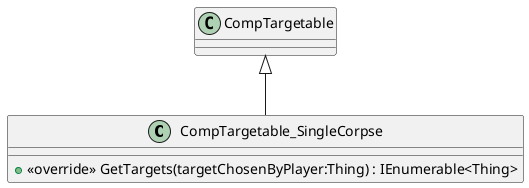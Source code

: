 @startuml
class CompTargetable_SingleCorpse {
    + <<override>> GetTargets(targetChosenByPlayer:Thing) : IEnumerable<Thing>
}
CompTargetable <|-- CompTargetable_SingleCorpse
@enduml
